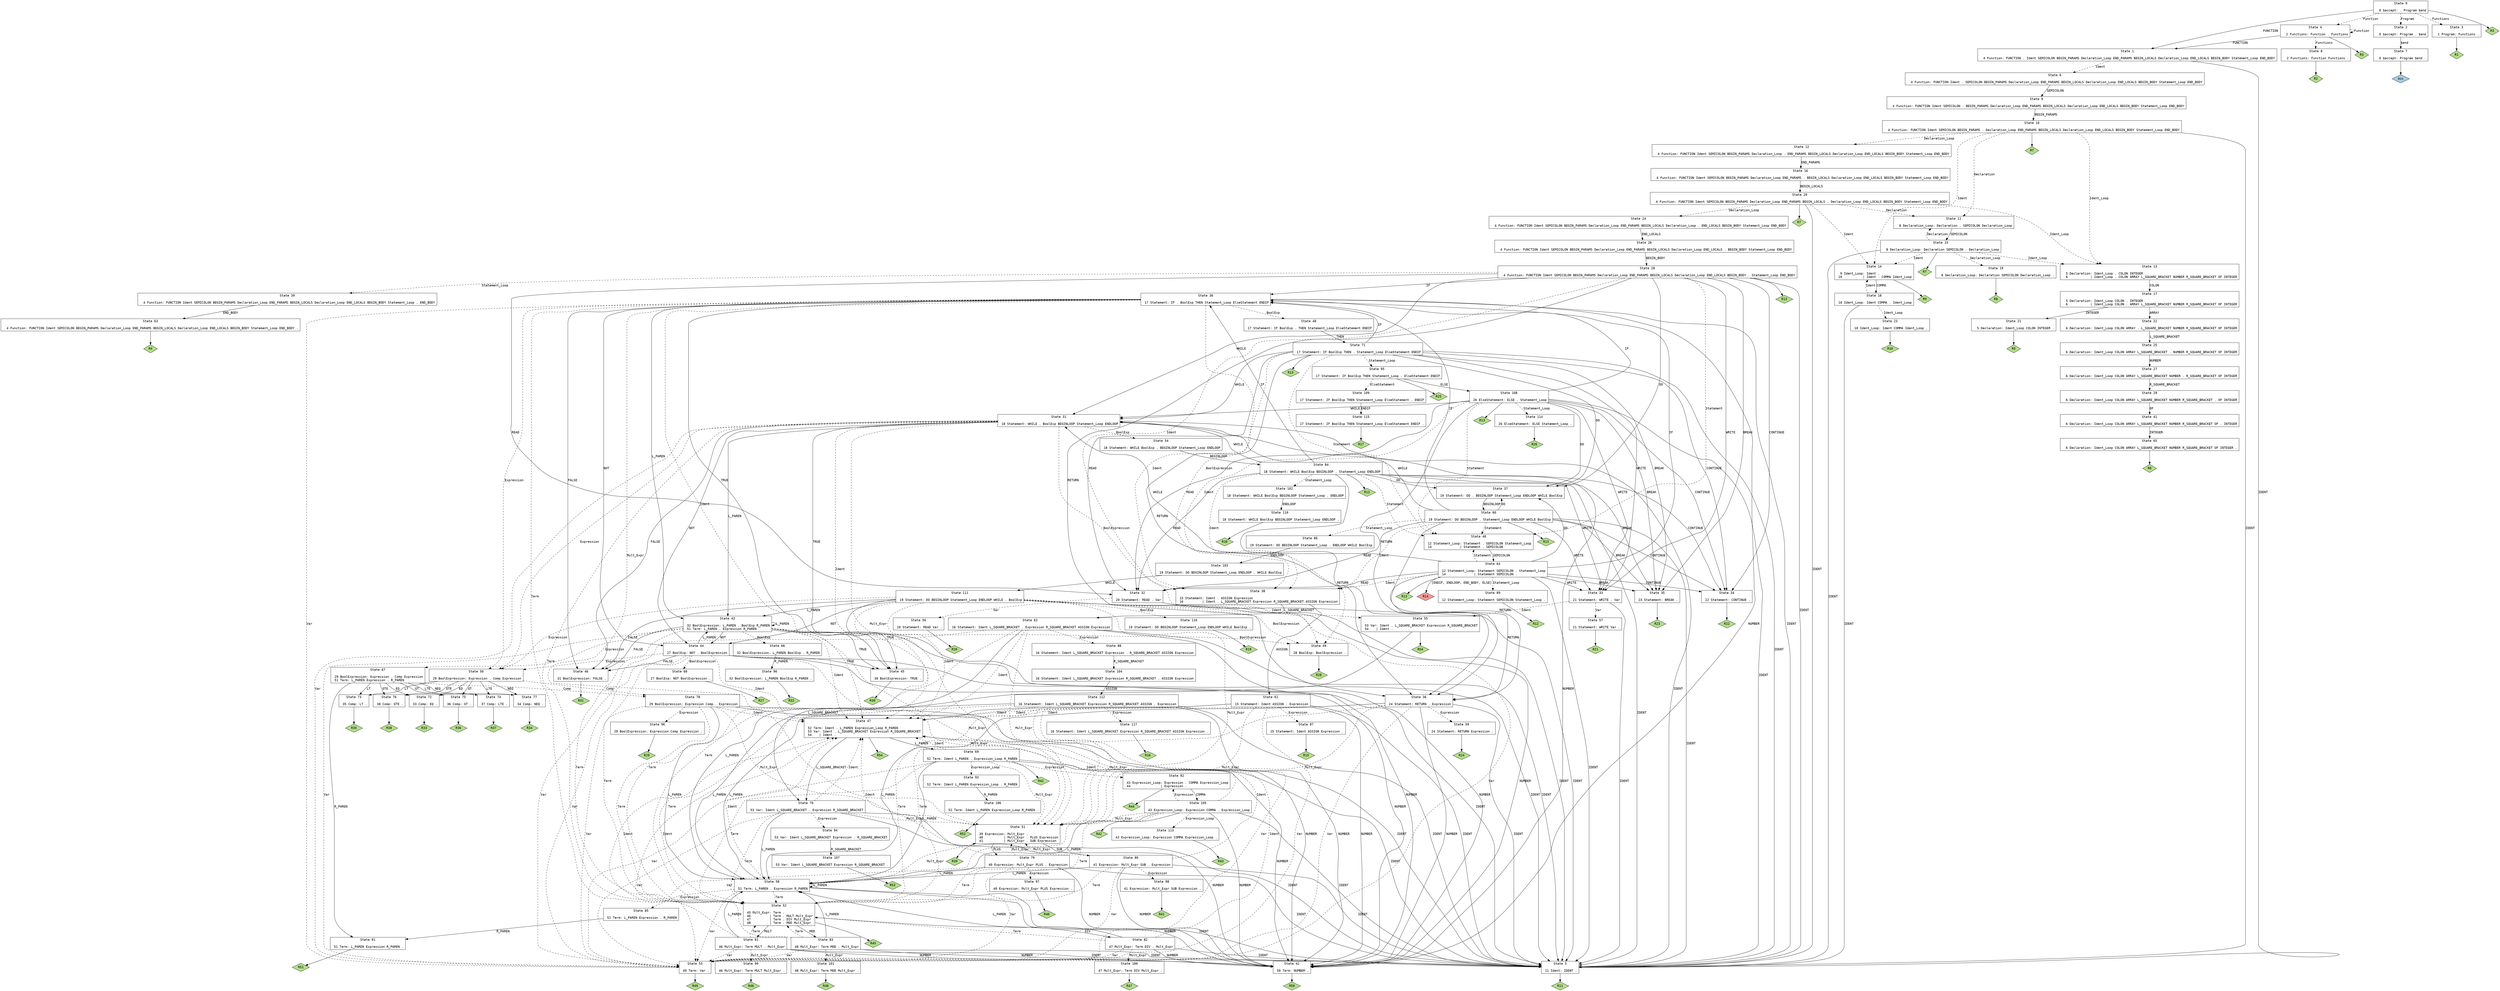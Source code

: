 // Generated by GNU Bison 3.0.4.
// Report bugs to <bug-bison@gnu.org>.
// Home page: <http://www.gnu.org/software/bison/>.

digraph "miniL.y"
{
  node [fontname = courier, shape = box, colorscheme = paired6]
  edge [fontname = courier]

  0 [label="State 0\n\l  0 $accept: . Program $end\l"]
  0 -> 1 [style=solid label="FUNCTION"]
  0 -> 2 [style=dashed label="Program"]
  0 -> 3 [style=dashed label="Functions"]
  0 -> 4 [style=dashed label="Function"]
  0 -> "0R3" [style=solid]
 "0R3" [label="R3", fillcolor=3, shape=diamond, style=filled]
  1 [label="State 1\n\l  4 Function: FUNCTION . Ident SEMICOLON BEGIN_PARAMS Declaration_Loop END_PARAMS BEGIN_LOCALS Declaration_Loop END_LOCALS BEGIN_BODY Statement_Loop END_BODY\l"]
  1 -> 5 [style=solid label="IDENT"]
  1 -> 6 [style=dashed label="Ident"]
  2 [label="State 2\n\l  0 $accept: Program . $end\l"]
  2 -> 7 [style=solid label="$end"]
  3 [label="State 3\n\l  1 Program: Functions .\l"]
  3 -> "3R1" [style=solid]
 "3R1" [label="R1", fillcolor=3, shape=diamond, style=filled]
  4 [label="State 4\n\l  2 Functions: Function . Functions\l"]
  4 -> 1 [style=solid label="FUNCTION"]
  4 -> 8 [style=dashed label="Functions"]
  4 -> 4 [style=dashed label="Function"]
  4 -> "4R3" [style=solid]
 "4R3" [label="R3", fillcolor=3, shape=diamond, style=filled]
  5 [label="State 5\n\l 11 Ident: IDENT .\l"]
  5 -> "5R11" [style=solid]
 "5R11" [label="R11", fillcolor=3, shape=diamond, style=filled]
  6 [label="State 6\n\l  4 Function: FUNCTION Ident . SEMICOLON BEGIN_PARAMS Declaration_Loop END_PARAMS BEGIN_LOCALS Declaration_Loop END_LOCALS BEGIN_BODY Statement_Loop END_BODY\l"]
  6 -> 9 [style=solid label="SEMICOLON"]
  7 [label="State 7\n\l  0 $accept: Program $end .\l"]
  7 -> "7R0" [style=solid]
 "7R0" [label="Acc", fillcolor=1, shape=diamond, style=filled]
  8 [label="State 8\n\l  2 Functions: Function Functions .\l"]
  8 -> "8R2" [style=solid]
 "8R2" [label="R2", fillcolor=3, shape=diamond, style=filled]
  9 [label="State 9\n\l  4 Function: FUNCTION Ident SEMICOLON . BEGIN_PARAMS Declaration_Loop END_PARAMS BEGIN_LOCALS Declaration_Loop END_LOCALS BEGIN_BODY Statement_Loop END_BODY\l"]
  9 -> 10 [style=solid label="BEGIN_PARAMS"]
  10 [label="State 10\n\l  4 Function: FUNCTION Ident SEMICOLON BEGIN_PARAMS . Declaration_Loop END_PARAMS BEGIN_LOCALS Declaration_Loop END_LOCALS BEGIN_BODY Statement_Loop END_BODY\l"]
  10 -> 5 [style=solid label="IDENT"]
  10 -> 11 [style=dashed label="Declaration"]
  10 -> 12 [style=dashed label="Declaration_Loop"]
  10 -> 13 [style=dashed label="Ident_Loop"]
  10 -> 14 [style=dashed label="Ident"]
  10 -> "10R7" [style=solid]
 "10R7" [label="R7", fillcolor=3, shape=diamond, style=filled]
  11 [label="State 11\n\l  8 Declaration_Loop: Declaration . SEMICOLON Declaration_Loop\l"]
  11 -> 15 [style=solid label="SEMICOLON"]
  12 [label="State 12\n\l  4 Function: FUNCTION Ident SEMICOLON BEGIN_PARAMS Declaration_Loop . END_PARAMS BEGIN_LOCALS Declaration_Loop END_LOCALS BEGIN_BODY Statement_Loop END_BODY\l"]
  12 -> 16 [style=solid label="END_PARAMS"]
  13 [label="State 13\n\l  5 Declaration: Ident_Loop . COLON INTEGER\l  6            | Ident_Loop . COLON ARRAY L_SQUARE_BRACKET NUMBER R_SQUARE_BRACKET OF INTEGER\l"]
  13 -> 17 [style=solid label="COLON"]
  14 [label="State 14\n\l  9 Ident_Loop: Ident .\l 10           | Ident . COMMA Ident_Loop\l"]
  14 -> 18 [style=solid label="COMMA"]
  14 -> "14R9" [style=solid]
 "14R9" [label="R9", fillcolor=3, shape=diamond, style=filled]
  15 [label="State 15\n\l  8 Declaration_Loop: Declaration SEMICOLON . Declaration_Loop\l"]
  15 -> 5 [style=solid label="IDENT"]
  15 -> 11 [style=dashed label="Declaration"]
  15 -> 19 [style=dashed label="Declaration_Loop"]
  15 -> 13 [style=dashed label="Ident_Loop"]
  15 -> 14 [style=dashed label="Ident"]
  15 -> "15R7" [style=solid]
 "15R7" [label="R7", fillcolor=3, shape=diamond, style=filled]
  16 [label="State 16\n\l  4 Function: FUNCTION Ident SEMICOLON BEGIN_PARAMS Declaration_Loop END_PARAMS . BEGIN_LOCALS Declaration_Loop END_LOCALS BEGIN_BODY Statement_Loop END_BODY\l"]
  16 -> 20 [style=solid label="BEGIN_LOCALS"]
  17 [label="State 17\n\l  5 Declaration: Ident_Loop COLON . INTEGER\l  6            | Ident_Loop COLON . ARRAY L_SQUARE_BRACKET NUMBER R_SQUARE_BRACKET OF INTEGER\l"]
  17 -> 21 [style=solid label="INTEGER"]
  17 -> 22 [style=solid label="ARRAY"]
  18 [label="State 18\n\l 10 Ident_Loop: Ident COMMA . Ident_Loop\l"]
  18 -> 5 [style=solid label="IDENT"]
  18 -> 23 [style=dashed label="Ident_Loop"]
  18 -> 14 [style=dashed label="Ident"]
  19 [label="State 19\n\l  8 Declaration_Loop: Declaration SEMICOLON Declaration_Loop .\l"]
  19 -> "19R8" [style=solid]
 "19R8" [label="R8", fillcolor=3, shape=diamond, style=filled]
  20 [label="State 20\n\l  4 Function: FUNCTION Ident SEMICOLON BEGIN_PARAMS Declaration_Loop END_PARAMS BEGIN_LOCALS . Declaration_Loop END_LOCALS BEGIN_BODY Statement_Loop END_BODY\l"]
  20 -> 5 [style=solid label="IDENT"]
  20 -> 11 [style=dashed label="Declaration"]
  20 -> 24 [style=dashed label="Declaration_Loop"]
  20 -> 13 [style=dashed label="Ident_Loop"]
  20 -> 14 [style=dashed label="Ident"]
  20 -> "20R7" [style=solid]
 "20R7" [label="R7", fillcolor=3, shape=diamond, style=filled]
  21 [label="State 21\n\l  5 Declaration: Ident_Loop COLON INTEGER .\l"]
  21 -> "21R5" [style=solid]
 "21R5" [label="R5", fillcolor=3, shape=diamond, style=filled]
  22 [label="State 22\n\l  6 Declaration: Ident_Loop COLON ARRAY . L_SQUARE_BRACKET NUMBER R_SQUARE_BRACKET OF INTEGER\l"]
  22 -> 25 [style=solid label="L_SQUARE_BRACKET"]
  23 [label="State 23\n\l 10 Ident_Loop: Ident COMMA Ident_Loop .\l"]
  23 -> "23R10" [style=solid]
 "23R10" [label="R10", fillcolor=3, shape=diamond, style=filled]
  24 [label="State 24\n\l  4 Function: FUNCTION Ident SEMICOLON BEGIN_PARAMS Declaration_Loop END_PARAMS BEGIN_LOCALS Declaration_Loop . END_LOCALS BEGIN_BODY Statement_Loop END_BODY\l"]
  24 -> 26 [style=solid label="END_LOCALS"]
  25 [label="State 25\n\l  6 Declaration: Ident_Loop COLON ARRAY L_SQUARE_BRACKET . NUMBER R_SQUARE_BRACKET OF INTEGER\l"]
  25 -> 27 [style=solid label="NUMBER"]
  26 [label="State 26\n\l  4 Function: FUNCTION Ident SEMICOLON BEGIN_PARAMS Declaration_Loop END_PARAMS BEGIN_LOCALS Declaration_Loop END_LOCALS . BEGIN_BODY Statement_Loop END_BODY\l"]
  26 -> 28 [style=solid label="BEGIN_BODY"]
  27 [label="State 27\n\l  6 Declaration: Ident_Loop COLON ARRAY L_SQUARE_BRACKET NUMBER . R_SQUARE_BRACKET OF INTEGER\l"]
  27 -> 29 [style=solid label="R_SQUARE_BRACKET"]
  28 [label="State 28\n\l  4 Function: FUNCTION Ident SEMICOLON BEGIN_PARAMS Declaration_Loop END_PARAMS BEGIN_LOCALS Declaration_Loop END_LOCALS BEGIN_BODY . Statement_Loop END_BODY\l"]
  28 -> 5 [style=solid label="IDENT"]
  28 -> 30 [style=solid label="IF"]
  28 -> 31 [style=solid label="WHILE"]
  28 -> 32 [style=solid label="READ"]
  28 -> 33 [style=solid label="WRITE"]
  28 -> 34 [style=solid label="CONTINUE"]
  28 -> 35 [style=solid label="BREAK"]
  28 -> 36 [style=solid label="RETURN"]
  28 -> 37 [style=solid label="DO"]
  28 -> 38 [style=dashed label="Ident"]
  28 -> 39 [style=dashed label="Statement_Loop"]
  28 -> 40 [style=dashed label="Statement"]
  28 -> "28R13" [style=solid]
 "28R13" [label="R13", fillcolor=3, shape=diamond, style=filled]
  29 [label="State 29\n\l  6 Declaration: Ident_Loop COLON ARRAY L_SQUARE_BRACKET NUMBER R_SQUARE_BRACKET . OF INTEGER\l"]
  29 -> 41 [style=solid label="OF"]
  30 [label="State 30\n\l 17 Statement: IF . BoolExp THEN Statement_Loop ElseStatement ENDIF\l"]
  30 -> 5 [style=solid label="IDENT"]
  30 -> 42 [style=solid label="NUMBER"]
  30 -> 43 [style=solid label="L_PAREN"]
  30 -> 44 [style=solid label="NOT"]
  30 -> 45 [style=solid label="TRUE"]
  30 -> 46 [style=solid label="FALSE"]
  30 -> 47 [style=dashed label="Ident"]
  30 -> 48 [style=dashed label="BoolExp"]
  30 -> 49 [style=dashed label="BoolExpression"]
  30 -> 50 [style=dashed label="Expression"]
  30 -> 51 [style=dashed label="Mult_Expr"]
  30 -> 52 [style=dashed label="Term"]
  30 -> 53 [style=dashed label="Var"]
  31 [label="State 31\n\l 18 Statement: WHILE . BoolExp BEGINLOOP Statement_Loop ENDLOOP\l"]
  31 -> 5 [style=solid label="IDENT"]
  31 -> 42 [style=solid label="NUMBER"]
  31 -> 43 [style=solid label="L_PAREN"]
  31 -> 44 [style=solid label="NOT"]
  31 -> 45 [style=solid label="TRUE"]
  31 -> 46 [style=solid label="FALSE"]
  31 -> 47 [style=dashed label="Ident"]
  31 -> 54 [style=dashed label="BoolExp"]
  31 -> 49 [style=dashed label="BoolExpression"]
  31 -> 50 [style=dashed label="Expression"]
  31 -> 51 [style=dashed label="Mult_Expr"]
  31 -> 52 [style=dashed label="Term"]
  31 -> 53 [style=dashed label="Var"]
  32 [label="State 32\n\l 20 Statement: READ . Var\l"]
  32 -> 5 [style=solid label="IDENT"]
  32 -> 55 [style=dashed label="Ident"]
  32 -> 56 [style=dashed label="Var"]
  33 [label="State 33\n\l 21 Statement: WRITE . Var\l"]
  33 -> 5 [style=solid label="IDENT"]
  33 -> 55 [style=dashed label="Ident"]
  33 -> 57 [style=dashed label="Var"]
  34 [label="State 34\n\l 22 Statement: CONTINUE .\l"]
  34 -> "34R22" [style=solid]
 "34R22" [label="R22", fillcolor=3, shape=diamond, style=filled]
  35 [label="State 35\n\l 23 Statement: BREAK .\l"]
  35 -> "35R23" [style=solid]
 "35R23" [label="R23", fillcolor=3, shape=diamond, style=filled]
  36 [label="State 36\n\l 24 Statement: RETURN . Expression\l"]
  36 -> 5 [style=solid label="IDENT"]
  36 -> 42 [style=solid label="NUMBER"]
  36 -> 58 [style=solid label="L_PAREN"]
  36 -> 47 [style=dashed label="Ident"]
  36 -> 59 [style=dashed label="Expression"]
  36 -> 51 [style=dashed label="Mult_Expr"]
  36 -> 52 [style=dashed label="Term"]
  36 -> 53 [style=dashed label="Var"]
  37 [label="State 37\n\l 19 Statement: DO . BEGINLOOP Statement_Loop ENDLOOP WHILE BoolExp\l"]
  37 -> 60 [style=solid label="BEGINLOOP"]
  38 [label="State 38\n\l 15 Statement: Ident . ASSIGN Expression\l 16          | Ident . L_SQUARE_BRACKET Expression R_SQUARE_BRACKET ASSIGN Expression\l"]
  38 -> 61 [style=solid label="ASSIGN"]
  38 -> 62 [style=solid label="L_SQUARE_BRACKET"]
  39 [label="State 39\n\l  4 Function: FUNCTION Ident SEMICOLON BEGIN_PARAMS Declaration_Loop END_PARAMS BEGIN_LOCALS Declaration_Loop END_LOCALS BEGIN_BODY Statement_Loop . END_BODY\l"]
  39 -> 63 [style=solid label="END_BODY"]
  40 [label="State 40\n\l 12 Statement_Loop: Statement . SEMICOLON Statement_Loop\l 14               | Statement . SEMICOLON\l"]
  40 -> 64 [style=solid label="SEMICOLON"]
  41 [label="State 41\n\l  6 Declaration: Ident_Loop COLON ARRAY L_SQUARE_BRACKET NUMBER R_SQUARE_BRACKET OF . INTEGER\l"]
  41 -> 65 [style=solid label="INTEGER"]
  42 [label="State 42\n\l 50 Term: NUMBER .\l"]
  42 -> "42R50" [style=solid]
 "42R50" [label="R50", fillcolor=3, shape=diamond, style=filled]
  43 [label="State 43\n\l 32 BoolExpression: L_PAREN . BoolExp R_PAREN\l 51 Term: L_PAREN . Expression R_PAREN\l"]
  43 -> 5 [style=solid label="IDENT"]
  43 -> 42 [style=solid label="NUMBER"]
  43 -> 43 [style=solid label="L_PAREN"]
  43 -> 44 [style=solid label="NOT"]
  43 -> 45 [style=solid label="TRUE"]
  43 -> 46 [style=solid label="FALSE"]
  43 -> 47 [style=dashed label="Ident"]
  43 -> 66 [style=dashed label="BoolExp"]
  43 -> 49 [style=dashed label="BoolExpression"]
  43 -> 67 [style=dashed label="Expression"]
  43 -> 51 [style=dashed label="Mult_Expr"]
  43 -> 52 [style=dashed label="Term"]
  43 -> 53 [style=dashed label="Var"]
  44 [label="State 44\n\l 27 BoolExp: NOT . BoolExpression\l"]
  44 -> 5 [style=solid label="IDENT"]
  44 -> 42 [style=solid label="NUMBER"]
  44 -> 43 [style=solid label="L_PAREN"]
  44 -> 45 [style=solid label="TRUE"]
  44 -> 46 [style=solid label="FALSE"]
  44 -> 47 [style=dashed label="Ident"]
  44 -> 68 [style=dashed label="BoolExpression"]
  44 -> 50 [style=dashed label="Expression"]
  44 -> 51 [style=dashed label="Mult_Expr"]
  44 -> 52 [style=dashed label="Term"]
  44 -> 53 [style=dashed label="Var"]
  45 [label="State 45\n\l 30 BoolExpression: TRUE .\l"]
  45 -> "45R30" [style=solid]
 "45R30" [label="R30", fillcolor=3, shape=diamond, style=filled]
  46 [label="State 46\n\l 31 BoolExpression: FALSE .\l"]
  46 -> "46R31" [style=solid]
 "46R31" [label="R31", fillcolor=3, shape=diamond, style=filled]
  47 [label="State 47\n\l 52 Term: Ident . L_PAREN Expression_Loop R_PAREN\l 53 Var: Ident . L_SQUARE_BRACKET Expression R_SQUARE_BRACKET\l 54    | Ident .\l"]
  47 -> 69 [style=solid label="L_PAREN"]
  47 -> 70 [style=solid label="L_SQUARE_BRACKET"]
  47 -> "47R54" [style=solid]
 "47R54" [label="R54", fillcolor=3, shape=diamond, style=filled]
  48 [label="State 48\n\l 17 Statement: IF BoolExp . THEN Statement_Loop ElseStatement ENDIF\l"]
  48 -> 71 [style=solid label="THEN"]
  49 [label="State 49\n\l 28 BoolExp: BoolExpression .\l"]
  49 -> "49R28" [style=solid]
 "49R28" [label="R28", fillcolor=3, shape=diamond, style=filled]
  50 [label="State 50\n\l 29 BoolExpression: Expression . Comp Expression\l"]
  50 -> 72 [style=solid label="EQ"]
  50 -> 73 [style=solid label="LT"]
  50 -> 74 [style=solid label="LTE"]
  50 -> 75 [style=solid label="GT"]
  50 -> 76 [style=solid label="GTE"]
  50 -> 77 [style=solid label="NEQ"]
  50 -> 78 [style=dashed label="Comp"]
  51 [label="State 51\n\l 39 Expression: Mult_Expr .\l 40           | Mult_Expr . PLUS Expression\l 41           | Mult_Expr . SUB Expression\l"]
  51 -> 79 [style=solid label="PLUS"]
  51 -> 80 [style=solid label="SUB"]
  51 -> "51R39" [style=solid]
 "51R39" [label="R39", fillcolor=3, shape=diamond, style=filled]
  52 [label="State 52\n\l 45 Mult_Expr: Term .\l 46          | Term . MULT Mult_Expr\l 47          | Term . DIV Mult_Expr\l 48          | Term . MOD Mult_Expr\l"]
  52 -> 81 [style=solid label="MULT"]
  52 -> 82 [style=solid label="DIV"]
  52 -> 83 [style=solid label="MOD"]
  52 -> "52R45" [style=solid]
 "52R45" [label="R45", fillcolor=3, shape=diamond, style=filled]
  53 [label="State 53\n\l 49 Term: Var .\l"]
  53 -> "53R49" [style=solid]
 "53R49" [label="R49", fillcolor=3, shape=diamond, style=filled]
  54 [label="State 54\n\l 18 Statement: WHILE BoolExp . BEGINLOOP Statement_Loop ENDLOOP\l"]
  54 -> 84 [style=solid label="BEGINLOOP"]
  55 [label="State 55\n\l 53 Var: Ident . L_SQUARE_BRACKET Expression R_SQUARE_BRACKET\l 54    | Ident .\l"]
  55 -> 70 [style=solid label="L_SQUARE_BRACKET"]
  55 -> "55R54" [style=solid]
 "55R54" [label="R54", fillcolor=3, shape=diamond, style=filled]
  56 [label="State 56\n\l 20 Statement: READ Var .\l"]
  56 -> "56R20" [style=solid]
 "56R20" [label="R20", fillcolor=3, shape=diamond, style=filled]
  57 [label="State 57\n\l 21 Statement: WRITE Var .\l"]
  57 -> "57R21" [style=solid]
 "57R21" [label="R21", fillcolor=3, shape=diamond, style=filled]
  58 [label="State 58\n\l 51 Term: L_PAREN . Expression R_PAREN\l"]
  58 -> 5 [style=solid label="IDENT"]
  58 -> 42 [style=solid label="NUMBER"]
  58 -> 58 [style=solid label="L_PAREN"]
  58 -> 47 [style=dashed label="Ident"]
  58 -> 85 [style=dashed label="Expression"]
  58 -> 51 [style=dashed label="Mult_Expr"]
  58 -> 52 [style=dashed label="Term"]
  58 -> 53 [style=dashed label="Var"]
  59 [label="State 59\n\l 24 Statement: RETURN Expression .\l"]
  59 -> "59R24" [style=solid]
 "59R24" [label="R24", fillcolor=3, shape=diamond, style=filled]
  60 [label="State 60\n\l 19 Statement: DO BEGINLOOP . Statement_Loop ENDLOOP WHILE BoolExp\l"]
  60 -> 5 [style=solid label="IDENT"]
  60 -> 30 [style=solid label="IF"]
  60 -> 31 [style=solid label="WHILE"]
  60 -> 32 [style=solid label="READ"]
  60 -> 33 [style=solid label="WRITE"]
  60 -> 34 [style=solid label="CONTINUE"]
  60 -> 35 [style=solid label="BREAK"]
  60 -> 36 [style=solid label="RETURN"]
  60 -> 37 [style=solid label="DO"]
  60 -> 38 [style=dashed label="Ident"]
  60 -> 86 [style=dashed label="Statement_Loop"]
  60 -> 40 [style=dashed label="Statement"]
  60 -> "60R13" [style=solid]
 "60R13" [label="R13", fillcolor=3, shape=diamond, style=filled]
  61 [label="State 61\n\l 15 Statement: Ident ASSIGN . Expression\l"]
  61 -> 5 [style=solid label="IDENT"]
  61 -> 42 [style=solid label="NUMBER"]
  61 -> 58 [style=solid label="L_PAREN"]
  61 -> 47 [style=dashed label="Ident"]
  61 -> 87 [style=dashed label="Expression"]
  61 -> 51 [style=dashed label="Mult_Expr"]
  61 -> 52 [style=dashed label="Term"]
  61 -> 53 [style=dashed label="Var"]
  62 [label="State 62\n\l 16 Statement: Ident L_SQUARE_BRACKET . Expression R_SQUARE_BRACKET ASSIGN Expression\l"]
  62 -> 5 [style=solid label="IDENT"]
  62 -> 42 [style=solid label="NUMBER"]
  62 -> 58 [style=solid label="L_PAREN"]
  62 -> 47 [style=dashed label="Ident"]
  62 -> 88 [style=dashed label="Expression"]
  62 -> 51 [style=dashed label="Mult_Expr"]
  62 -> 52 [style=dashed label="Term"]
  62 -> 53 [style=dashed label="Var"]
  63 [label="State 63\n\l  4 Function: FUNCTION Ident SEMICOLON BEGIN_PARAMS Declaration_Loop END_PARAMS BEGIN_LOCALS Declaration_Loop END_LOCALS BEGIN_BODY Statement_Loop END_BODY .\l"]
  63 -> "63R4" [style=solid]
 "63R4" [label="R4", fillcolor=3, shape=diamond, style=filled]
  64 [label="State 64\n\l 12 Statement_Loop: Statement SEMICOLON . Statement_Loop\l 14               | Statement SEMICOLON .\l"]
  64 -> 5 [style=solid label="IDENT"]
  64 -> 30 [style=solid label="IF"]
  64 -> 31 [style=solid label="WHILE"]
  64 -> 32 [style=solid label="READ"]
  64 -> 33 [style=solid label="WRITE"]
  64 -> 34 [style=solid label="CONTINUE"]
  64 -> 35 [style=solid label="BREAK"]
  64 -> 36 [style=solid label="RETURN"]
  64 -> 37 [style=solid label="DO"]
  64 -> 38 [style=dashed label="Ident"]
  64 -> 89 [style=dashed label="Statement_Loop"]
  64 -> 40 [style=dashed label="Statement"]
  64 -> "64R13" [style=solid]
 "64R13" [label="R13", fillcolor=3, shape=diamond, style=filled]
  64 -> "64R14d" [label="[ENDIF, ENDLOOP, END_BODY, ELSE]", style=solid]
 "64R14d" [label="R14", fillcolor=5, shape=diamond, style=filled]
  65 [label="State 65\n\l  6 Declaration: Ident_Loop COLON ARRAY L_SQUARE_BRACKET NUMBER R_SQUARE_BRACKET OF INTEGER .\l"]
  65 -> "65R6" [style=solid]
 "65R6" [label="R6", fillcolor=3, shape=diamond, style=filled]
  66 [label="State 66\n\l 32 BoolExpression: L_PAREN BoolExp . R_PAREN\l"]
  66 -> 90 [style=solid label="R_PAREN"]
  67 [label="State 67\n\l 29 BoolExpression: Expression . Comp Expression\l 51 Term: L_PAREN Expression . R_PAREN\l"]
  67 -> 72 [style=solid label="EQ"]
  67 -> 91 [style=solid label="R_PAREN"]
  67 -> 73 [style=solid label="LT"]
  67 -> 74 [style=solid label="LTE"]
  67 -> 75 [style=solid label="GT"]
  67 -> 76 [style=solid label="GTE"]
  67 -> 77 [style=solid label="NEQ"]
  67 -> 78 [style=dashed label="Comp"]
  68 [label="State 68\n\l 27 BoolExp: NOT BoolExpression .\l"]
  68 -> "68R27" [style=solid]
 "68R27" [label="R27", fillcolor=3, shape=diamond, style=filled]
  69 [label="State 69\n\l 52 Term: Ident L_PAREN . Expression_Loop R_PAREN\l"]
  69 -> 5 [style=solid label="IDENT"]
  69 -> 42 [style=solid label="NUMBER"]
  69 -> 58 [style=solid label="L_PAREN"]
  69 -> 47 [style=dashed label="Ident"]
  69 -> 92 [style=dashed label="Expression"]
  69 -> 93 [style=dashed label="Expression_Loop"]
  69 -> 51 [style=dashed label="Mult_Expr"]
  69 -> 52 [style=dashed label="Term"]
  69 -> 53 [style=dashed label="Var"]
  69 -> "69R42" [style=solid]
 "69R42" [label="R42", fillcolor=3, shape=diamond, style=filled]
  70 [label="State 70\n\l 53 Var: Ident L_SQUARE_BRACKET . Expression R_SQUARE_BRACKET\l"]
  70 -> 5 [style=solid label="IDENT"]
  70 -> 42 [style=solid label="NUMBER"]
  70 -> 58 [style=solid label="L_PAREN"]
  70 -> 47 [style=dashed label="Ident"]
  70 -> 94 [style=dashed label="Expression"]
  70 -> 51 [style=dashed label="Mult_Expr"]
  70 -> 52 [style=dashed label="Term"]
  70 -> 53 [style=dashed label="Var"]
  71 [label="State 71\n\l 17 Statement: IF BoolExp THEN . Statement_Loop ElseStatement ENDIF\l"]
  71 -> 5 [style=solid label="IDENT"]
  71 -> 30 [style=solid label="IF"]
  71 -> 31 [style=solid label="WHILE"]
  71 -> 32 [style=solid label="READ"]
  71 -> 33 [style=solid label="WRITE"]
  71 -> 34 [style=solid label="CONTINUE"]
  71 -> 35 [style=solid label="BREAK"]
  71 -> 36 [style=solid label="RETURN"]
  71 -> 37 [style=solid label="DO"]
  71 -> 38 [style=dashed label="Ident"]
  71 -> 95 [style=dashed label="Statement_Loop"]
  71 -> 40 [style=dashed label="Statement"]
  71 -> "71R13" [style=solid]
 "71R13" [label="R13", fillcolor=3, shape=diamond, style=filled]
  72 [label="State 72\n\l 33 Comp: EQ .\l"]
  72 -> "72R33" [style=solid]
 "72R33" [label="R33", fillcolor=3, shape=diamond, style=filled]
  73 [label="State 73\n\l 35 Comp: LT .\l"]
  73 -> "73R35" [style=solid]
 "73R35" [label="R35", fillcolor=3, shape=diamond, style=filled]
  74 [label="State 74\n\l 37 Comp: LTE .\l"]
  74 -> "74R37" [style=solid]
 "74R37" [label="R37", fillcolor=3, shape=diamond, style=filled]
  75 [label="State 75\n\l 36 Comp: GT .\l"]
  75 -> "75R36" [style=solid]
 "75R36" [label="R36", fillcolor=3, shape=diamond, style=filled]
  76 [label="State 76\n\l 38 Comp: GTE .\l"]
  76 -> "76R38" [style=solid]
 "76R38" [label="R38", fillcolor=3, shape=diamond, style=filled]
  77 [label="State 77\n\l 34 Comp: NEQ .\l"]
  77 -> "77R34" [style=solid]
 "77R34" [label="R34", fillcolor=3, shape=diamond, style=filled]
  78 [label="State 78\n\l 29 BoolExpression: Expression Comp . Expression\l"]
  78 -> 5 [style=solid label="IDENT"]
  78 -> 42 [style=solid label="NUMBER"]
  78 -> 58 [style=solid label="L_PAREN"]
  78 -> 47 [style=dashed label="Ident"]
  78 -> 96 [style=dashed label="Expression"]
  78 -> 51 [style=dashed label="Mult_Expr"]
  78 -> 52 [style=dashed label="Term"]
  78 -> 53 [style=dashed label="Var"]
  79 [label="State 79\n\l 40 Expression: Mult_Expr PLUS . Expression\l"]
  79 -> 5 [style=solid label="IDENT"]
  79 -> 42 [style=solid label="NUMBER"]
  79 -> 58 [style=solid label="L_PAREN"]
  79 -> 47 [style=dashed label="Ident"]
  79 -> 97 [style=dashed label="Expression"]
  79 -> 51 [style=dashed label="Mult_Expr"]
  79 -> 52 [style=dashed label="Term"]
  79 -> 53 [style=dashed label="Var"]
  80 [label="State 80\n\l 41 Expression: Mult_Expr SUB . Expression\l"]
  80 -> 5 [style=solid label="IDENT"]
  80 -> 42 [style=solid label="NUMBER"]
  80 -> 58 [style=solid label="L_PAREN"]
  80 -> 47 [style=dashed label="Ident"]
  80 -> 98 [style=dashed label="Expression"]
  80 -> 51 [style=dashed label="Mult_Expr"]
  80 -> 52 [style=dashed label="Term"]
  80 -> 53 [style=dashed label="Var"]
  81 [label="State 81\n\l 46 Mult_Expr: Term MULT . Mult_Expr\l"]
  81 -> 5 [style=solid label="IDENT"]
  81 -> 42 [style=solid label="NUMBER"]
  81 -> 58 [style=solid label="L_PAREN"]
  81 -> 47 [style=dashed label="Ident"]
  81 -> 99 [style=dashed label="Mult_Expr"]
  81 -> 52 [style=dashed label="Term"]
  81 -> 53 [style=dashed label="Var"]
  82 [label="State 82\n\l 47 Mult_Expr: Term DIV . Mult_Expr\l"]
  82 -> 5 [style=solid label="IDENT"]
  82 -> 42 [style=solid label="NUMBER"]
  82 -> 58 [style=solid label="L_PAREN"]
  82 -> 47 [style=dashed label="Ident"]
  82 -> 100 [style=dashed label="Mult_Expr"]
  82 -> 52 [style=dashed label="Term"]
  82 -> 53 [style=dashed label="Var"]
  83 [label="State 83\n\l 48 Mult_Expr: Term MOD . Mult_Expr\l"]
  83 -> 5 [style=solid label="IDENT"]
  83 -> 42 [style=solid label="NUMBER"]
  83 -> 58 [style=solid label="L_PAREN"]
  83 -> 47 [style=dashed label="Ident"]
  83 -> 101 [style=dashed label="Mult_Expr"]
  83 -> 52 [style=dashed label="Term"]
  83 -> 53 [style=dashed label="Var"]
  84 [label="State 84\n\l 18 Statement: WHILE BoolExp BEGINLOOP . Statement_Loop ENDLOOP\l"]
  84 -> 5 [style=solid label="IDENT"]
  84 -> 30 [style=solid label="IF"]
  84 -> 31 [style=solid label="WHILE"]
  84 -> 32 [style=solid label="READ"]
  84 -> 33 [style=solid label="WRITE"]
  84 -> 34 [style=solid label="CONTINUE"]
  84 -> 35 [style=solid label="BREAK"]
  84 -> 36 [style=solid label="RETURN"]
  84 -> 37 [style=solid label="DO"]
  84 -> 38 [style=dashed label="Ident"]
  84 -> 102 [style=dashed label="Statement_Loop"]
  84 -> 40 [style=dashed label="Statement"]
  84 -> "84R13" [style=solid]
 "84R13" [label="R13", fillcolor=3, shape=diamond, style=filled]
  85 [label="State 85\n\l 51 Term: L_PAREN Expression . R_PAREN\l"]
  85 -> 91 [style=solid label="R_PAREN"]
  86 [label="State 86\n\l 19 Statement: DO BEGINLOOP Statement_Loop . ENDLOOP WHILE BoolExp\l"]
  86 -> 103 [style=solid label="ENDLOOP"]
  87 [label="State 87\n\l 15 Statement: Ident ASSIGN Expression .\l"]
  87 -> "87R15" [style=solid]
 "87R15" [label="R15", fillcolor=3, shape=diamond, style=filled]
  88 [label="State 88\n\l 16 Statement: Ident L_SQUARE_BRACKET Expression . R_SQUARE_BRACKET ASSIGN Expression\l"]
  88 -> 104 [style=solid label="R_SQUARE_BRACKET"]
  89 [label="State 89\n\l 12 Statement_Loop: Statement SEMICOLON Statement_Loop .\l"]
  89 -> "89R12" [style=solid]
 "89R12" [label="R12", fillcolor=3, shape=diamond, style=filled]
  90 [label="State 90\n\l 32 BoolExpression: L_PAREN BoolExp R_PAREN .\l"]
  90 -> "90R32" [style=solid]
 "90R32" [label="R32", fillcolor=3, shape=diamond, style=filled]
  91 [label="State 91\n\l 51 Term: L_PAREN Expression R_PAREN .\l"]
  91 -> "91R51" [style=solid]
 "91R51" [label="R51", fillcolor=3, shape=diamond, style=filled]
  92 [label="State 92\n\l 43 Expression_Loop: Expression . COMMA Expression_Loop\l 44                | Expression .\l"]
  92 -> 105 [style=solid label="COMMA"]
  92 -> "92R44" [style=solid]
 "92R44" [label="R44", fillcolor=3, shape=diamond, style=filled]
  93 [label="State 93\n\l 52 Term: Ident L_PAREN Expression_Loop . R_PAREN\l"]
  93 -> 106 [style=solid label="R_PAREN"]
  94 [label="State 94\n\l 53 Var: Ident L_SQUARE_BRACKET Expression . R_SQUARE_BRACKET\l"]
  94 -> 107 [style=solid label="R_SQUARE_BRACKET"]
  95 [label="State 95\n\l 17 Statement: IF BoolExp THEN Statement_Loop . ElseStatement ENDIF\l"]
  95 -> 108 [style=solid label="ELSE"]
  95 -> 109 [style=dashed label="ElseStatement"]
  95 -> "95R25" [style=solid]
 "95R25" [label="R25", fillcolor=3, shape=diamond, style=filled]
  96 [label="State 96\n\l 29 BoolExpression: Expression Comp Expression .\l"]
  96 -> "96R29" [style=solid]
 "96R29" [label="R29", fillcolor=3, shape=diamond, style=filled]
  97 [label="State 97\n\l 40 Expression: Mult_Expr PLUS Expression .\l"]
  97 -> "97R40" [style=solid]
 "97R40" [label="R40", fillcolor=3, shape=diamond, style=filled]
  98 [label="State 98\n\l 41 Expression: Mult_Expr SUB Expression .\l"]
  98 -> "98R41" [style=solid]
 "98R41" [label="R41", fillcolor=3, shape=diamond, style=filled]
  99 [label="State 99\n\l 46 Mult_Expr: Term MULT Mult_Expr .\l"]
  99 -> "99R46" [style=solid]
 "99R46" [label="R46", fillcolor=3, shape=diamond, style=filled]
  100 [label="State 100\n\l 47 Mult_Expr: Term DIV Mult_Expr .\l"]
  100 -> "100R47" [style=solid]
 "100R47" [label="R47", fillcolor=3, shape=diamond, style=filled]
  101 [label="State 101\n\l 48 Mult_Expr: Term MOD Mult_Expr .\l"]
  101 -> "101R48" [style=solid]
 "101R48" [label="R48", fillcolor=3, shape=diamond, style=filled]
  102 [label="State 102\n\l 18 Statement: WHILE BoolExp BEGINLOOP Statement_Loop . ENDLOOP\l"]
  102 -> 110 [style=solid label="ENDLOOP"]
  103 [label="State 103\n\l 19 Statement: DO BEGINLOOP Statement_Loop ENDLOOP . WHILE BoolExp\l"]
  103 -> 111 [style=solid label="WHILE"]
  104 [label="State 104\n\l 16 Statement: Ident L_SQUARE_BRACKET Expression R_SQUARE_BRACKET . ASSIGN Expression\l"]
  104 -> 112 [style=solid label="ASSIGN"]
  105 [label="State 105\n\l 43 Expression_Loop: Expression COMMA . Expression_Loop\l"]
  105 -> 5 [style=solid label="IDENT"]
  105 -> 42 [style=solid label="NUMBER"]
  105 -> 58 [style=solid label="L_PAREN"]
  105 -> 47 [style=dashed label="Ident"]
  105 -> 92 [style=dashed label="Expression"]
  105 -> 113 [style=dashed label="Expression_Loop"]
  105 -> 51 [style=dashed label="Mult_Expr"]
  105 -> 52 [style=dashed label="Term"]
  105 -> 53 [style=dashed label="Var"]
  105 -> "105R42" [style=solid]
 "105R42" [label="R42", fillcolor=3, shape=diamond, style=filled]
  106 [label="State 106\n\l 52 Term: Ident L_PAREN Expression_Loop R_PAREN .\l"]
  106 -> "106R52" [style=solid]
 "106R52" [label="R52", fillcolor=3, shape=diamond, style=filled]
  107 [label="State 107\n\l 53 Var: Ident L_SQUARE_BRACKET Expression R_SQUARE_BRACKET .\l"]
  107 -> "107R53" [style=solid]
 "107R53" [label="R53", fillcolor=3, shape=diamond, style=filled]
  108 [label="State 108\n\l 26 ElseStatement: ELSE . Statement_Loop\l"]
  108 -> 5 [style=solid label="IDENT"]
  108 -> 30 [style=solid label="IF"]
  108 -> 31 [style=solid label="WHILE"]
  108 -> 32 [style=solid label="READ"]
  108 -> 33 [style=solid label="WRITE"]
  108 -> 34 [style=solid label="CONTINUE"]
  108 -> 35 [style=solid label="BREAK"]
  108 -> 36 [style=solid label="RETURN"]
  108 -> 37 [style=solid label="DO"]
  108 -> 38 [style=dashed label="Ident"]
  108 -> 114 [style=dashed label="Statement_Loop"]
  108 -> 40 [style=dashed label="Statement"]
  108 -> "108R13" [style=solid]
 "108R13" [label="R13", fillcolor=3, shape=diamond, style=filled]
  109 [label="State 109\n\l 17 Statement: IF BoolExp THEN Statement_Loop ElseStatement . ENDIF\l"]
  109 -> 115 [style=solid label="ENDIF"]
  110 [label="State 110\n\l 18 Statement: WHILE BoolExp BEGINLOOP Statement_Loop ENDLOOP .\l"]
  110 -> "110R18" [style=solid]
 "110R18" [label="R18", fillcolor=3, shape=diamond, style=filled]
  111 [label="State 111\n\l 19 Statement: DO BEGINLOOP Statement_Loop ENDLOOP WHILE . BoolExp\l"]
  111 -> 5 [style=solid label="IDENT"]
  111 -> 42 [style=solid label="NUMBER"]
  111 -> 43 [style=solid label="L_PAREN"]
  111 -> 44 [style=solid label="NOT"]
  111 -> 45 [style=solid label="TRUE"]
  111 -> 46 [style=solid label="FALSE"]
  111 -> 47 [style=dashed label="Ident"]
  111 -> 116 [style=dashed label="BoolExp"]
  111 -> 49 [style=dashed label="BoolExpression"]
  111 -> 50 [style=dashed label="Expression"]
  111 -> 51 [style=dashed label="Mult_Expr"]
  111 -> 52 [style=dashed label="Term"]
  111 -> 53 [style=dashed label="Var"]
  112 [label="State 112\n\l 16 Statement: Ident L_SQUARE_BRACKET Expression R_SQUARE_BRACKET ASSIGN . Expression\l"]
  112 -> 5 [style=solid label="IDENT"]
  112 -> 42 [style=solid label="NUMBER"]
  112 -> 58 [style=solid label="L_PAREN"]
  112 -> 47 [style=dashed label="Ident"]
  112 -> 117 [style=dashed label="Expression"]
  112 -> 51 [style=dashed label="Mult_Expr"]
  112 -> 52 [style=dashed label="Term"]
  112 -> 53 [style=dashed label="Var"]
  113 [label="State 113\n\l 43 Expression_Loop: Expression COMMA Expression_Loop .\l"]
  113 -> "113R43" [style=solid]
 "113R43" [label="R43", fillcolor=3, shape=diamond, style=filled]
  114 [label="State 114\n\l 26 ElseStatement: ELSE Statement_Loop .\l"]
  114 -> "114R26" [style=solid]
 "114R26" [label="R26", fillcolor=3, shape=diamond, style=filled]
  115 [label="State 115\n\l 17 Statement: IF BoolExp THEN Statement_Loop ElseStatement ENDIF .\l"]
  115 -> "115R17" [style=solid]
 "115R17" [label="R17", fillcolor=3, shape=diamond, style=filled]
  116 [label="State 116\n\l 19 Statement: DO BEGINLOOP Statement_Loop ENDLOOP WHILE BoolExp .\l"]
  116 -> "116R19" [style=solid]
 "116R19" [label="R19", fillcolor=3, shape=diamond, style=filled]
  117 [label="State 117\n\l 16 Statement: Ident L_SQUARE_BRACKET Expression R_SQUARE_BRACKET ASSIGN Expression .\l"]
  117 -> "117R16" [style=solid]
 "117R16" [label="R16", fillcolor=3, shape=diamond, style=filled]
}
